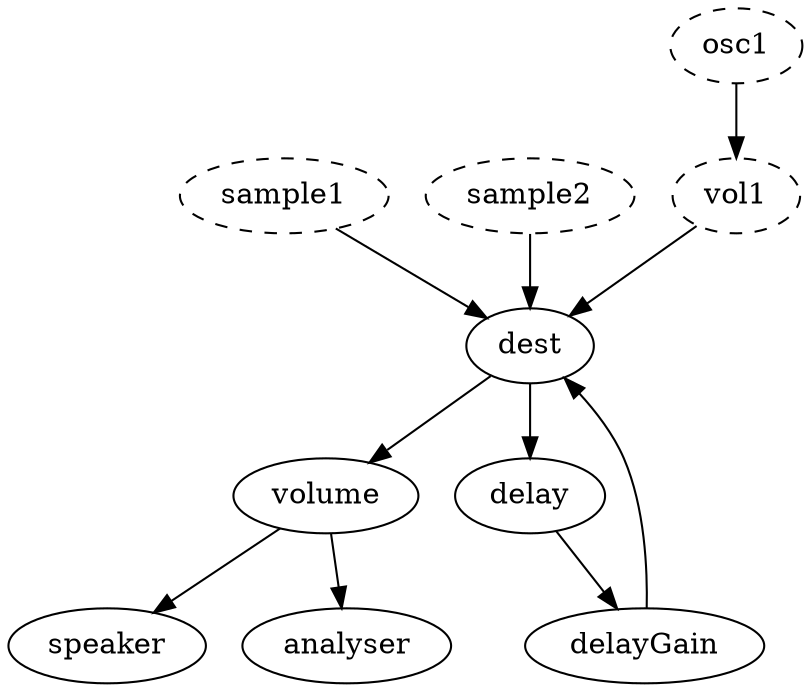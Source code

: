 digraph audiograph {
  sample1 -> dest
  sample2 -> dest
  osc1 -> vol1
  vol1 -> dest

  sample1 [style = dashed]
  sample2 [style = dashed]
  osc1 [style = dashed]
  vol1 [style = dashed]

  dest -> volume
  dest -> delay
  delay -> delayGain
  delayGain -> dest

  volume -> speaker
  volume -> analyser
}
